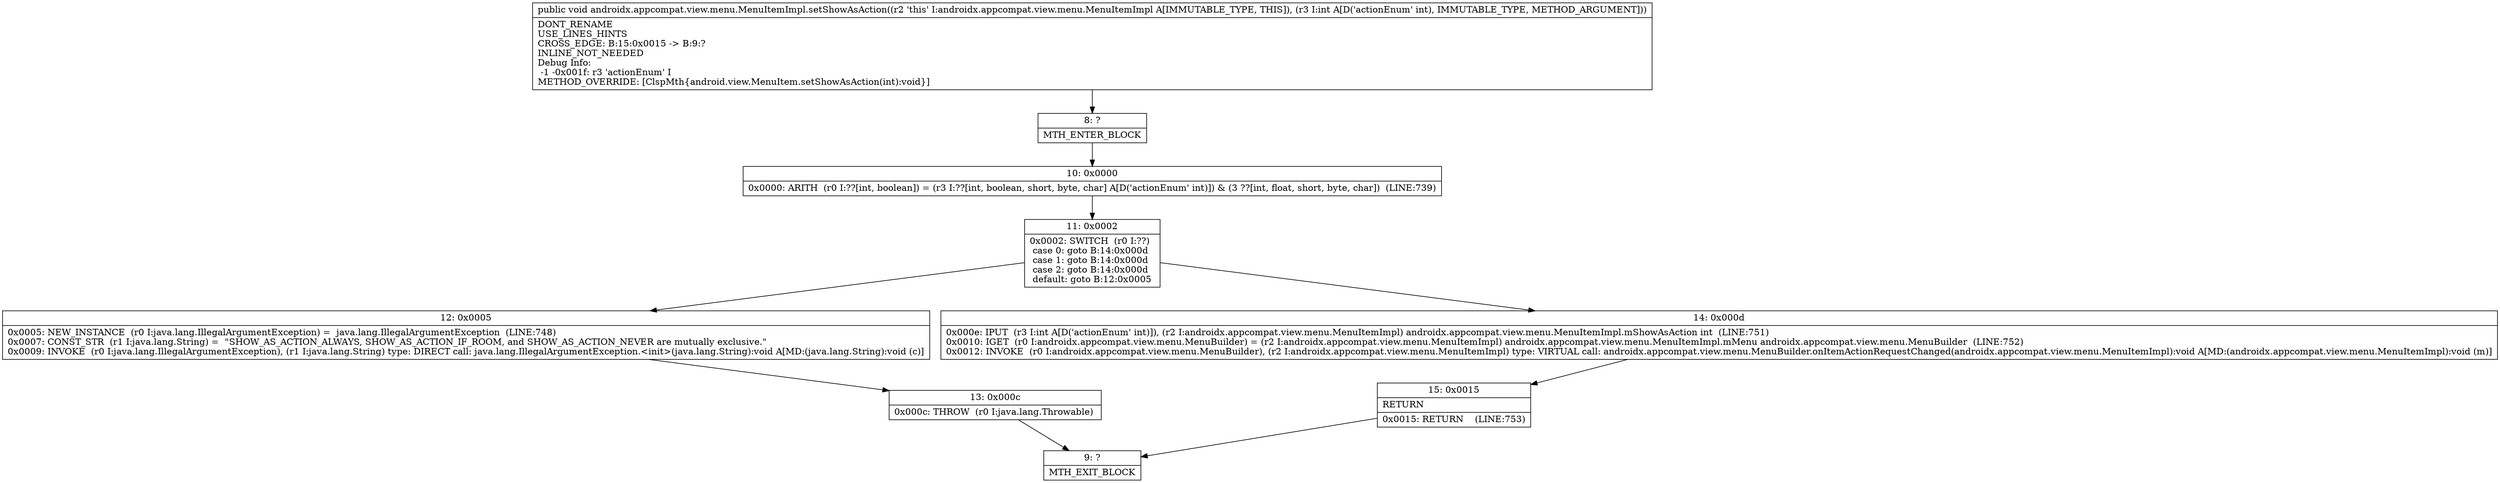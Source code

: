 digraph "CFG forandroidx.appcompat.view.menu.MenuItemImpl.setShowAsAction(I)V" {
Node_8 [shape=record,label="{8\:\ ?|MTH_ENTER_BLOCK\l}"];
Node_10 [shape=record,label="{10\:\ 0x0000|0x0000: ARITH  (r0 I:??[int, boolean]) = (r3 I:??[int, boolean, short, byte, char] A[D('actionEnum' int)]) & (3 ??[int, float, short, byte, char])  (LINE:739)\l}"];
Node_11 [shape=record,label="{11\:\ 0x0002|0x0002: SWITCH  (r0 I:??)\l case 0: goto B:14:0x000d\l case 1: goto B:14:0x000d\l case 2: goto B:14:0x000d\l default: goto B:12:0x0005 \l}"];
Node_12 [shape=record,label="{12\:\ 0x0005|0x0005: NEW_INSTANCE  (r0 I:java.lang.IllegalArgumentException) =  java.lang.IllegalArgumentException  (LINE:748)\l0x0007: CONST_STR  (r1 I:java.lang.String) =  \"SHOW_AS_ACTION_ALWAYS, SHOW_AS_ACTION_IF_ROOM, and SHOW_AS_ACTION_NEVER are mutually exclusive.\" \l0x0009: INVOKE  (r0 I:java.lang.IllegalArgumentException), (r1 I:java.lang.String) type: DIRECT call: java.lang.IllegalArgumentException.\<init\>(java.lang.String):void A[MD:(java.lang.String):void (c)]\l}"];
Node_13 [shape=record,label="{13\:\ 0x000c|0x000c: THROW  (r0 I:java.lang.Throwable) \l}"];
Node_9 [shape=record,label="{9\:\ ?|MTH_EXIT_BLOCK\l}"];
Node_14 [shape=record,label="{14\:\ 0x000d|0x000e: IPUT  (r3 I:int A[D('actionEnum' int)]), (r2 I:androidx.appcompat.view.menu.MenuItemImpl) androidx.appcompat.view.menu.MenuItemImpl.mShowAsAction int  (LINE:751)\l0x0010: IGET  (r0 I:androidx.appcompat.view.menu.MenuBuilder) = (r2 I:androidx.appcompat.view.menu.MenuItemImpl) androidx.appcompat.view.menu.MenuItemImpl.mMenu androidx.appcompat.view.menu.MenuBuilder  (LINE:752)\l0x0012: INVOKE  (r0 I:androidx.appcompat.view.menu.MenuBuilder), (r2 I:androidx.appcompat.view.menu.MenuItemImpl) type: VIRTUAL call: androidx.appcompat.view.menu.MenuBuilder.onItemActionRequestChanged(androidx.appcompat.view.menu.MenuItemImpl):void A[MD:(androidx.appcompat.view.menu.MenuItemImpl):void (m)]\l}"];
Node_15 [shape=record,label="{15\:\ 0x0015|RETURN\l|0x0015: RETURN    (LINE:753)\l}"];
MethodNode[shape=record,label="{public void androidx.appcompat.view.menu.MenuItemImpl.setShowAsAction((r2 'this' I:androidx.appcompat.view.menu.MenuItemImpl A[IMMUTABLE_TYPE, THIS]), (r3 I:int A[D('actionEnum' int), IMMUTABLE_TYPE, METHOD_ARGUMENT]))  | DONT_RENAME\lUSE_LINES_HINTS\lCROSS_EDGE: B:15:0x0015 \-\> B:9:?\lINLINE_NOT_NEEDED\lDebug Info:\l  \-1 \-0x001f: r3 'actionEnum' I\lMETHOD_OVERRIDE: [ClspMth\{android.view.MenuItem.setShowAsAction(int):void\}]\l}"];
MethodNode -> Node_8;Node_8 -> Node_10;
Node_10 -> Node_11;
Node_11 -> Node_12;
Node_11 -> Node_14;
Node_12 -> Node_13;
Node_13 -> Node_9;
Node_14 -> Node_15;
Node_15 -> Node_9;
}


